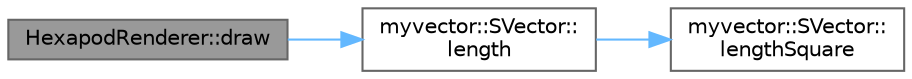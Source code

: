 digraph "HexapodRenderer::draw"
{
 // LATEX_PDF_SIZE
  bgcolor="transparent";
  edge [fontname=Helvetica,fontsize=10,labelfontname=Helvetica,labelfontsize=10];
  node [fontname=Helvetica,fontsize=10,shape=box,height=0.2,width=0.4];
  rankdir="LR";
  Node1 [id="Node000001",label="HexapodRenderer::draw",height=0.2,width=0.4,color="gray40", fillcolor="grey60", style="filled", fontcolor="black",tooltip="ロボットを3D空間に描画する．"];
  Node1 -> Node2 [id="edge1_Node000001_Node000002",color="steelblue1",style="solid",tooltip=" "];
  Node2 [id="Node000002",label="myvector::SVector::\llength",height=0.2,width=0.4,color="grey40", fillcolor="white", style="filled",URL="$structmyvector_1_1_s_vector.html#a7c2dad84de911c174680b7c377a02d9b",tooltip=" "];
  Node2 -> Node3 [id="edge2_Node000002_Node000003",color="steelblue1",style="solid",tooltip=" "];
  Node3 [id="Node000003",label="myvector::SVector::\llengthSquare",height=0.2,width=0.4,color="grey40", fillcolor="white", style="filled",URL="$structmyvector_1_1_s_vector.html#af8ef8b5baa64d7e2eaaad12707cdbc5d",tooltip=" "];
}
